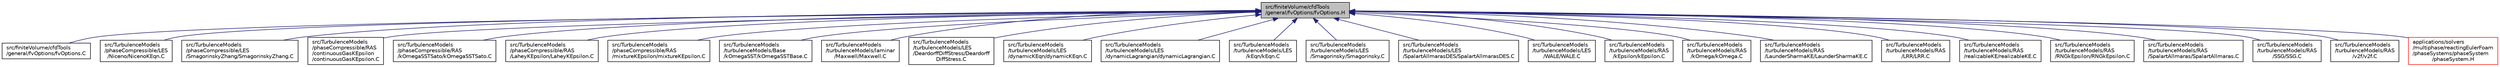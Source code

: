 digraph "src/finiteVolume/cfdTools/general/fvOptions/fvOptions.H"
{
  bgcolor="transparent";
  edge [fontname="Helvetica",fontsize="10",labelfontname="Helvetica",labelfontsize="10"];
  node [fontname="Helvetica",fontsize="10",shape=record];
  Node250 [label="src/finiteVolume/cfdTools\l/general/fvOptions/fvOptions.H",height=0.2,width=0.4,color="black", fillcolor="grey75", style="filled", fontcolor="black"];
  Node250 -> Node251 [dir="back",color="midnightblue",fontsize="10",style="solid",fontname="Helvetica"];
  Node251 [label="src/finiteVolume/cfdTools\l/general/fvOptions/fvOptions.C",height=0.2,width=0.4,color="black",URL="$a01292.html"];
  Node250 -> Node252 [dir="back",color="midnightblue",fontsize="10",style="solid",fontname="Helvetica"];
  Node252 [label="src/TurbulenceModels\l/phaseCompressible/LES\l/Niceno/NicenoKEqn.C",height=0.2,width=0.4,color="black",URL="$a17747.html"];
  Node250 -> Node253 [dir="back",color="midnightblue",fontsize="10",style="solid",fontname="Helvetica"];
  Node253 [label="src/TurbulenceModels\l/phaseCompressible/LES\l/SmagorinskyZhang/SmagorinskyZhang.C",height=0.2,width=0.4,color="black",URL="$a17753.html"];
  Node250 -> Node254 [dir="back",color="midnightblue",fontsize="10",style="solid",fontname="Helvetica"];
  Node254 [label="src/TurbulenceModels\l/phaseCompressible/RAS\l/continuousGasKEpsilon\l/continuousGasKEpsilon.C",height=0.2,width=0.4,color="black",URL="$a17765.html"];
  Node250 -> Node255 [dir="back",color="midnightblue",fontsize="10",style="solid",fontname="Helvetica"];
  Node255 [label="src/TurbulenceModels\l/phaseCompressible/RAS\l/kOmegaSSTSato/kOmegaSSTSato.C",height=0.2,width=0.4,color="black",URL="$a17771.html"];
  Node250 -> Node256 [dir="back",color="midnightblue",fontsize="10",style="solid",fontname="Helvetica"];
  Node256 [label="src/TurbulenceModels\l/phaseCompressible/RAS\l/LaheyKEpsilon/LaheyKEpsilon.C",height=0.2,width=0.4,color="black",URL="$a17777.html"];
  Node250 -> Node257 [dir="back",color="midnightblue",fontsize="10",style="solid",fontname="Helvetica"];
  Node257 [label="src/TurbulenceModels\l/phaseCompressible/RAS\l/mixtureKEpsilon/mixtureKEpsilon.C",height=0.2,width=0.4,color="black",URL="$a17783.html"];
  Node250 -> Node258 [dir="back",color="midnightblue",fontsize="10",style="solid",fontname="Helvetica"];
  Node258 [label="src/TurbulenceModels\l/turbulenceModels/Base\l/kOmegaSST/kOmegaSSTBase.C",height=0.2,width=0.4,color="black",URL="$a17795.html"];
  Node250 -> Node259 [dir="back",color="midnightblue",fontsize="10",style="solid",fontname="Helvetica"];
  Node259 [label="src/TurbulenceModels\l/turbulenceModels/laminar\l/Maxwell/Maxwell.C",height=0.2,width=0.4,color="black",URL="$a17927.html"];
  Node250 -> Node260 [dir="back",color="midnightblue",fontsize="10",style="solid",fontname="Helvetica"];
  Node260 [label="src/TurbulenceModels\l/turbulenceModels/LES\l/DeardorffDiffStress/Deardorff\lDiffStress.C",height=0.2,width=0.4,color="black",URL="$a17939.html"];
  Node250 -> Node261 [dir="back",color="midnightblue",fontsize="10",style="solid",fontname="Helvetica"];
  Node261 [label="src/TurbulenceModels\l/turbulenceModels/LES\l/dynamicKEqn/dynamicKEqn.C",height=0.2,width=0.4,color="black",URL="$a17945.html"];
  Node250 -> Node262 [dir="back",color="midnightblue",fontsize="10",style="solid",fontname="Helvetica"];
  Node262 [label="src/TurbulenceModels\l/turbulenceModels/LES\l/dynamicLagrangian/dynamicLagrangian.C",height=0.2,width=0.4,color="black",URL="$a17951.html"];
  Node250 -> Node263 [dir="back",color="midnightblue",fontsize="10",style="solid",fontname="Helvetica"];
  Node263 [label="src/TurbulenceModels\l/turbulenceModels/LES\l/kEqn/kEqn.C",height=0.2,width=0.4,color="black",URL="$a17957.html"];
  Node250 -> Node264 [dir="back",color="midnightblue",fontsize="10",style="solid",fontname="Helvetica"];
  Node264 [label="src/TurbulenceModels\l/turbulenceModels/LES\l/Smagorinsky/Smagorinsky.C",height=0.2,width=0.4,color="black",URL="$a18053.html"];
  Node250 -> Node265 [dir="back",color="midnightblue",fontsize="10",style="solid",fontname="Helvetica"];
  Node265 [label="src/TurbulenceModels\l/turbulenceModels/LES\l/SpalartAllmarasDES/SpalartAllmarasDES.C",height=0.2,width=0.4,color="black",URL="$a18065.html"];
  Node250 -> Node266 [dir="back",color="midnightblue",fontsize="10",style="solid",fontname="Helvetica"];
  Node266 [label="src/TurbulenceModels\l/turbulenceModels/LES\l/WALE/WALE.C",height=0.2,width=0.4,color="black",URL="$a18077.html"];
  Node250 -> Node267 [dir="back",color="midnightblue",fontsize="10",style="solid",fontname="Helvetica"];
  Node267 [label="src/TurbulenceModels\l/turbulenceModels/RAS\l/kEpsilon/kEpsilon.C",height=0.2,width=0.4,color="black",URL="$a18134.html"];
  Node250 -> Node268 [dir="back",color="midnightblue",fontsize="10",style="solid",fontname="Helvetica"];
  Node268 [label="src/TurbulenceModels\l/turbulenceModels/RAS\l/kOmega/kOmega.C",height=0.2,width=0.4,color="black",URL="$a18140.html"];
  Node250 -> Node269 [dir="back",color="midnightblue",fontsize="10",style="solid",fontname="Helvetica"];
  Node269 [label="src/TurbulenceModels\l/turbulenceModels/RAS\l/LaunderSharmaKE/LaunderSharmaKE.C",height=0.2,width=0.4,color="black",URL="$a18164.html"];
  Node250 -> Node270 [dir="back",color="midnightblue",fontsize="10",style="solid",fontname="Helvetica"];
  Node270 [label="src/TurbulenceModels\l/turbulenceModels/RAS\l/LRR/LRR.C",height=0.2,width=0.4,color="black",URL="$a18170.html"];
  Node250 -> Node271 [dir="back",color="midnightblue",fontsize="10",style="solid",fontname="Helvetica"];
  Node271 [label="src/TurbulenceModels\l/turbulenceModels/RAS\l/realizableKE/realizableKE.C",height=0.2,width=0.4,color="black",URL="$a18185.html"];
  Node250 -> Node272 [dir="back",color="midnightblue",fontsize="10",style="solid",fontname="Helvetica"];
  Node272 [label="src/TurbulenceModels\l/turbulenceModels/RAS\l/RNGkEpsilon/RNGkEpsilon.C",height=0.2,width=0.4,color="black",URL="$a18191.html"];
  Node250 -> Node273 [dir="back",color="midnightblue",fontsize="10",style="solid",fontname="Helvetica"];
  Node273 [label="src/TurbulenceModels\l/turbulenceModels/RAS\l/SpalartAllmaras/SpalartAllmaras.C",height=0.2,width=0.4,color="black",URL="$a18197.html"];
  Node250 -> Node274 [dir="back",color="midnightblue",fontsize="10",style="solid",fontname="Helvetica"];
  Node274 [label="src/TurbulenceModels\l/turbulenceModels/RAS\l/SSG/SSG.C",height=0.2,width=0.4,color="black",URL="$a18203.html"];
  Node250 -> Node275 [dir="back",color="midnightblue",fontsize="10",style="solid",fontname="Helvetica"];
  Node275 [label="src/TurbulenceModels\l/turbulenceModels/RAS\l/v2f/v2f.C",height=0.2,width=0.4,color="black",URL="$a18209.html"];
  Node250 -> Node276 [dir="back",color="midnightblue",fontsize="10",style="solid",fontname="Helvetica"];
  Node276 [label="applications/solvers\l/multiphase/reactingEulerFoam\l/phaseSystems/phaseSystem\l/phaseSystem.H",height=0.2,width=0.4,color="red",URL="$a21461.html"];
}
